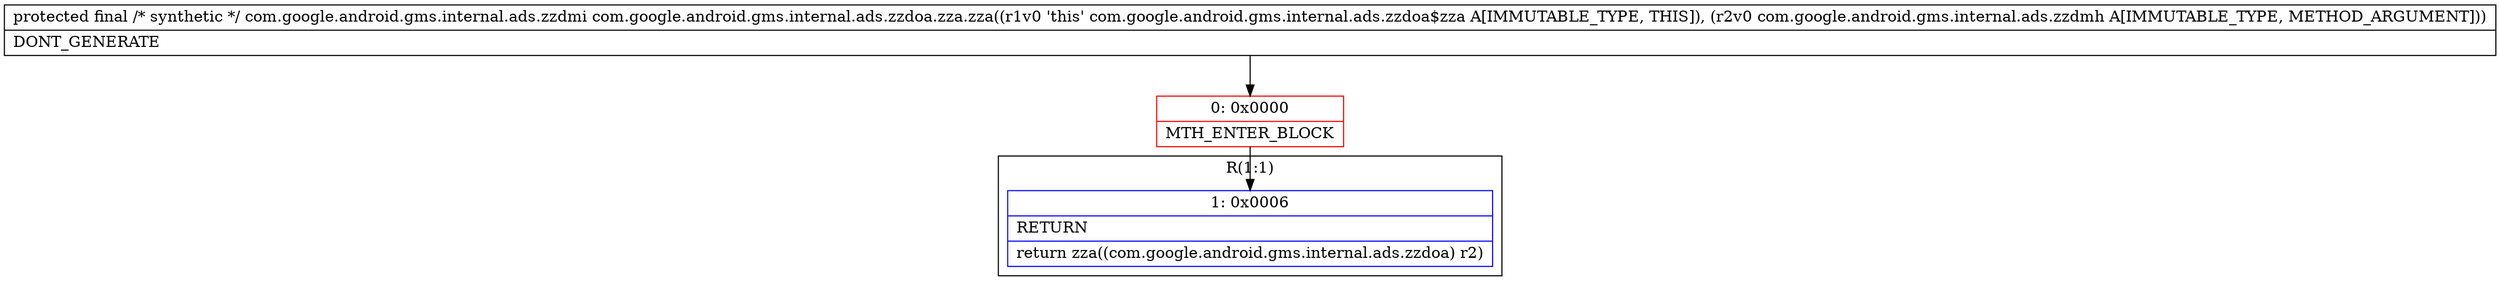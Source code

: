 digraph "CFG forcom.google.android.gms.internal.ads.zzdoa.zza.zza(Lcom\/google\/android\/gms\/internal\/ads\/zzdmh;)Lcom\/google\/android\/gms\/internal\/ads\/zzdmi;" {
subgraph cluster_Region_550700486 {
label = "R(1:1)";
node [shape=record,color=blue];
Node_1 [shape=record,label="{1\:\ 0x0006|RETURN\l|return zza((com.google.android.gms.internal.ads.zzdoa) r2)\l}"];
}
Node_0 [shape=record,color=red,label="{0\:\ 0x0000|MTH_ENTER_BLOCK\l}"];
MethodNode[shape=record,label="{protected final \/* synthetic *\/ com.google.android.gms.internal.ads.zzdmi com.google.android.gms.internal.ads.zzdoa.zza.zza((r1v0 'this' com.google.android.gms.internal.ads.zzdoa$zza A[IMMUTABLE_TYPE, THIS]), (r2v0 com.google.android.gms.internal.ads.zzdmh A[IMMUTABLE_TYPE, METHOD_ARGUMENT]))  | DONT_GENERATE\l}"];
MethodNode -> Node_0;
Node_0 -> Node_1;
}

